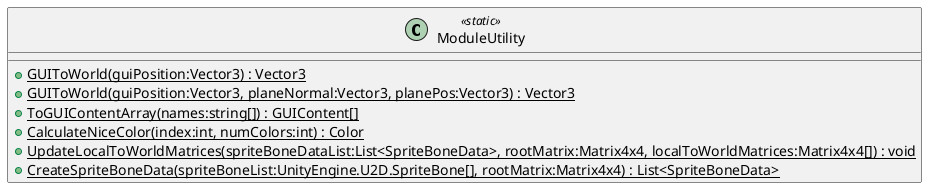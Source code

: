 @startuml
class ModuleUtility <<static>> {
    + {static} GUIToWorld(guiPosition:Vector3) : Vector3
    + {static} GUIToWorld(guiPosition:Vector3, planeNormal:Vector3, planePos:Vector3) : Vector3
    + {static} ToGUIContentArray(names:string[]) : GUIContent[]
    + {static} CalculateNiceColor(index:int, numColors:int) : Color
    + {static} UpdateLocalToWorldMatrices(spriteBoneDataList:List<SpriteBoneData>, rootMatrix:Matrix4x4, localToWorldMatrices:Matrix4x4[]) : void
    + {static} CreateSpriteBoneData(spriteBoneList:UnityEngine.U2D.SpriteBone[], rootMatrix:Matrix4x4) : List<SpriteBoneData>
}
@enduml
